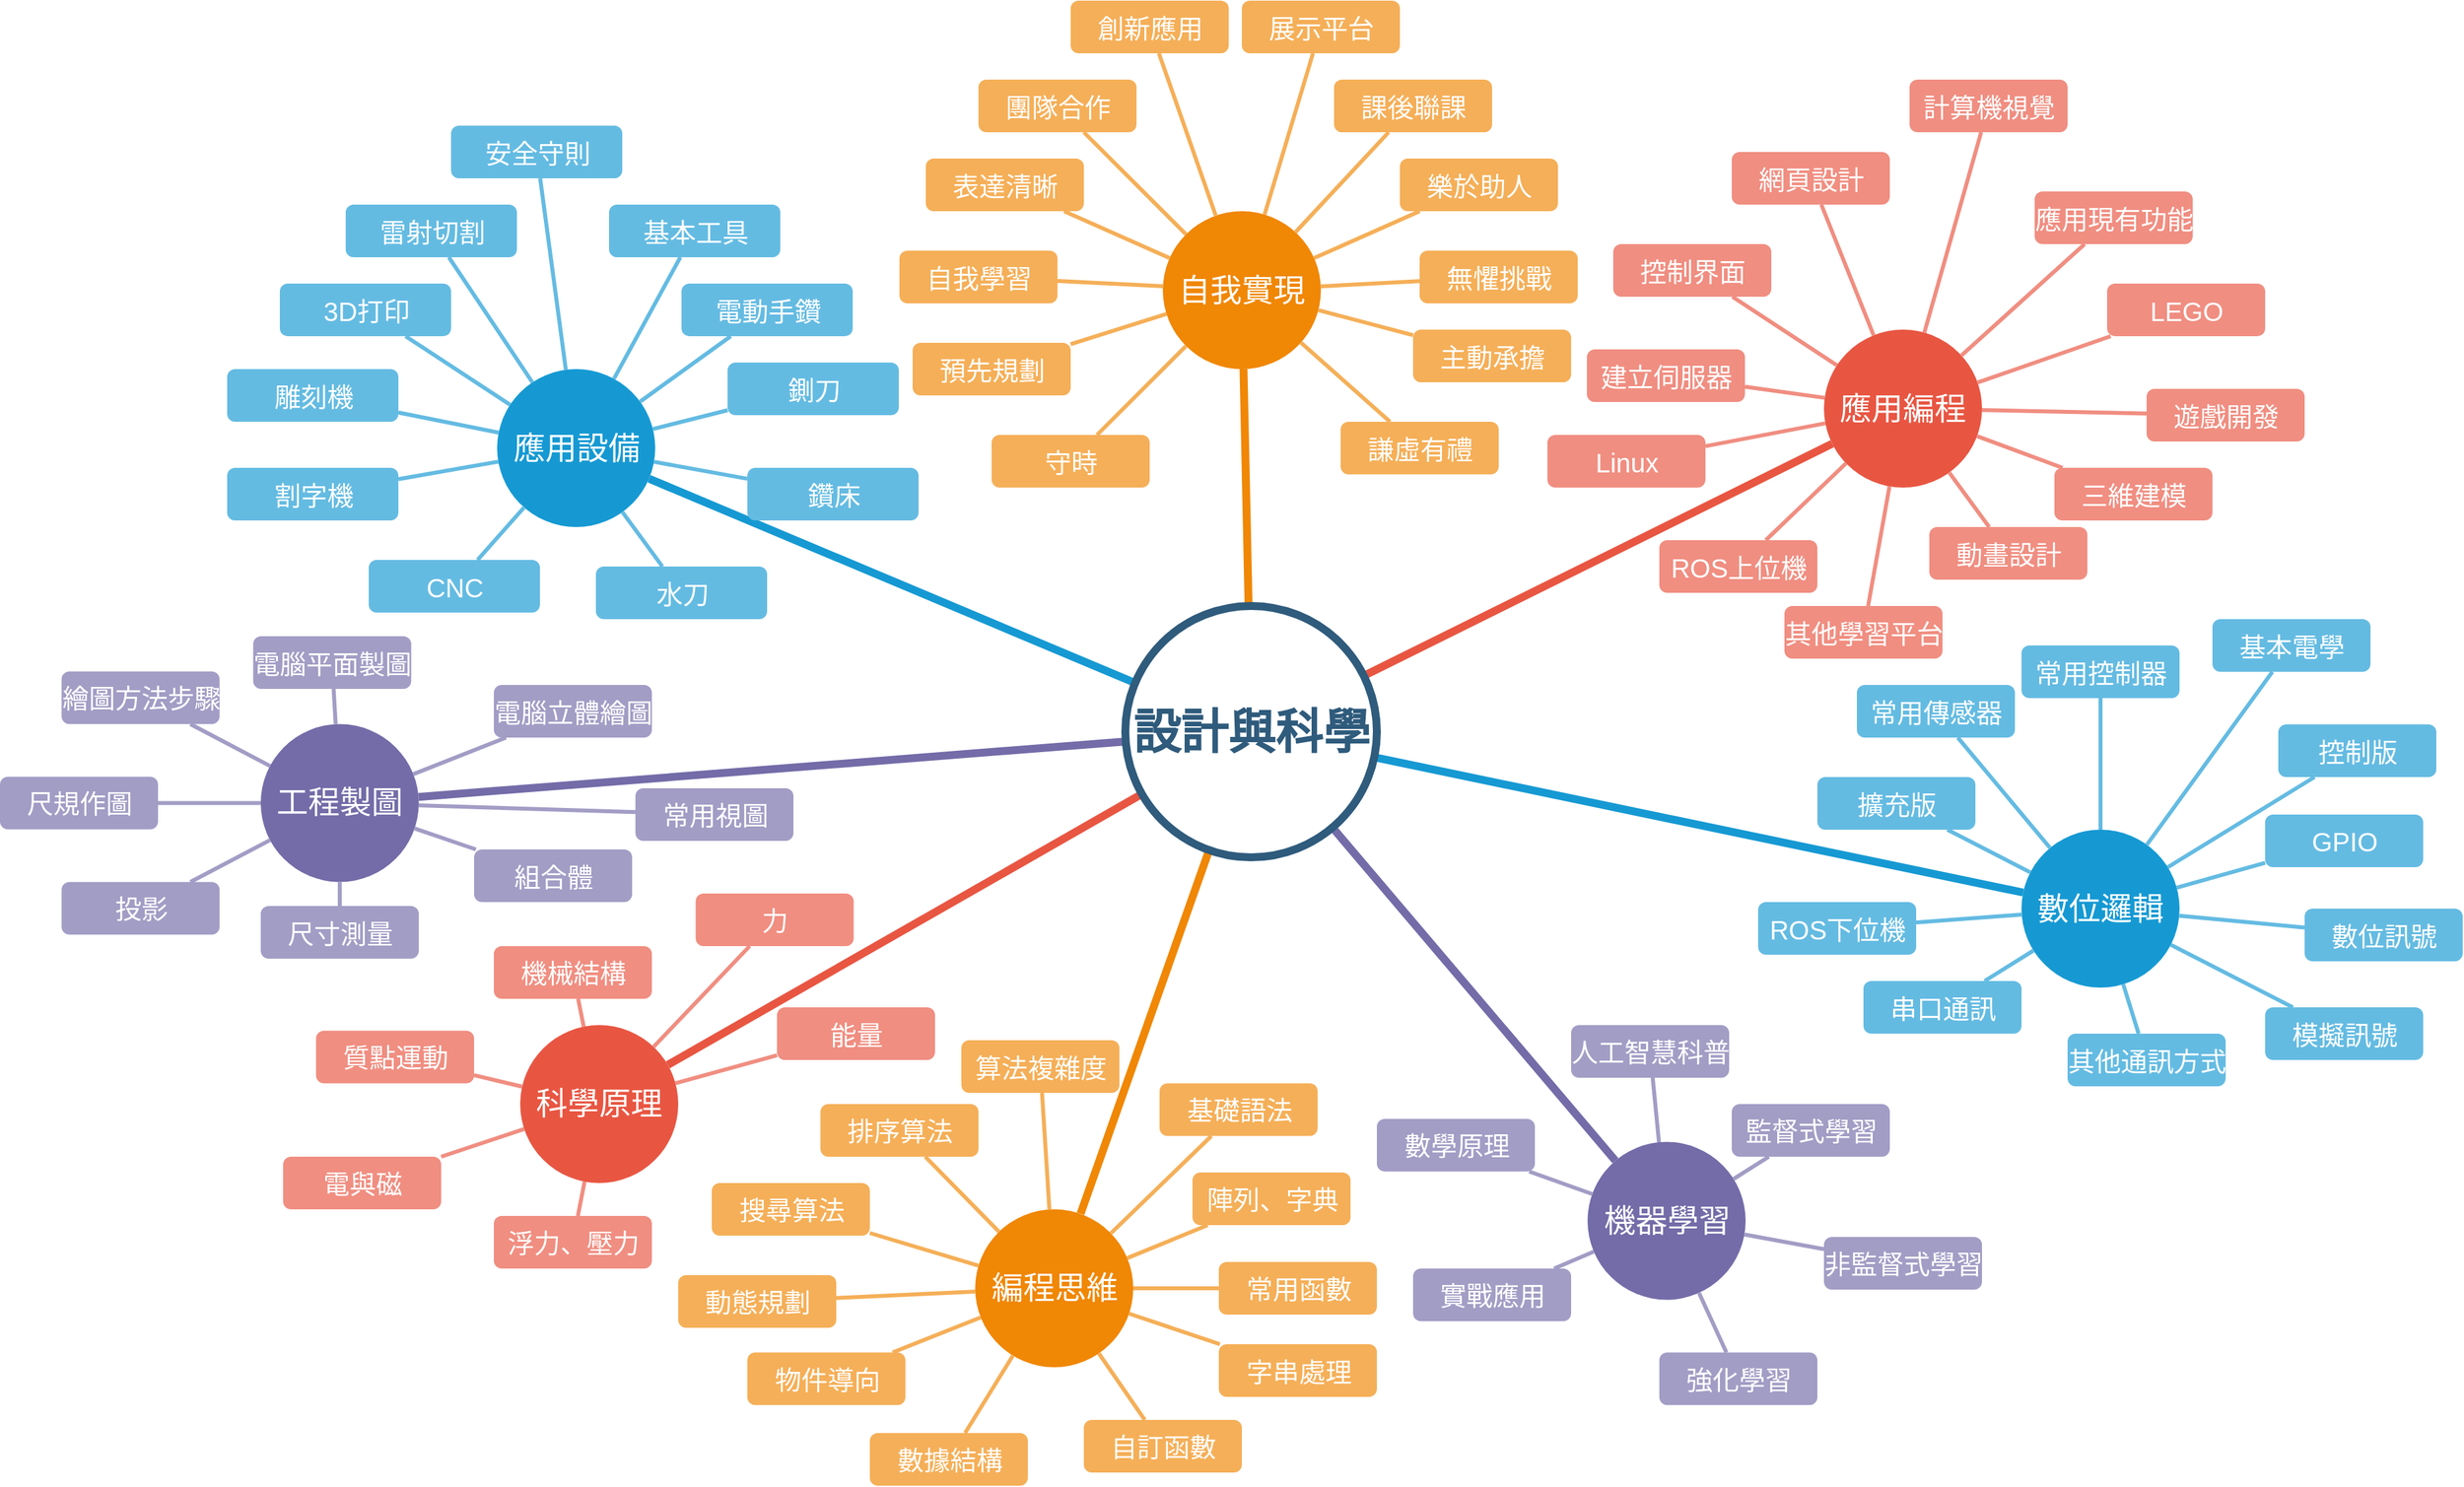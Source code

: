 <mxfile version="14.1.1" type="github">
  <diagram id="6a731a19-8d31-9384-78a2-239565b7b9f0" name="Page-1">
    <mxGraphModel dx="1730" dy="967" grid="1" gridSize="10" guides="1" tooltips="1" connect="1" arrows="1" fold="1" page="1" pageScale="1" pageWidth="1169" pageHeight="827" background="#ffffff" math="0" shadow="0">
      <root>
        <mxCell id="0" />
        <mxCell id="1" parent="0" />
        <mxCell id="1350" value="應用設備" style="ellipse;whiteSpace=wrap;html=1;shadow=0;fontFamily=Helvetica;fontSize=24;fontColor=#FFFFFF;align=center;strokeWidth=3;fillColor=#1699D3;strokeColor=none;" parent="1" vertex="1">
          <mxGeometry x="537.5" y="541.5" width="120" height="120" as="geometry" />
        </mxCell>
        <mxCell id="1351" value="自我實現" style="ellipse;whiteSpace=wrap;html=1;shadow=0;fontFamily=Helvetica;fontSize=24;fontColor=#FFFFFF;align=center;strokeWidth=3;fillColor=#F08705;strokeColor=none;gradientColor=none;" parent="1" vertex="1">
          <mxGeometry x="1043" y="421.5" width="120" height="120" as="geometry" />
        </mxCell>
        <mxCell id="1352" value="應用編程" style="ellipse;whiteSpace=wrap;html=1;shadow=0;fontFamily=Helvetica;fontSize=24;fontColor=#FFFFFF;align=center;strokeWidth=3;fillColor=#E85642;strokeColor=none;" parent="1" vertex="1">
          <mxGeometry x="1545" y="511.5" width="120" height="120" as="geometry" />
        </mxCell>
        <mxCell id="1353" value="數位邏輯" style="ellipse;whiteSpace=wrap;html=1;shadow=0;fontFamily=Helvetica;fontSize=24;fontColor=#FFFFFF;align=center;strokeWidth=3;fillColor=#1699D3;strokeColor=none;" parent="1" vertex="1">
          <mxGeometry x="1695" y="891.5" width="120" height="120" as="geometry" />
        </mxCell>
        <mxCell id="1354" value="機器學習" style="ellipse;whiteSpace=wrap;html=1;shadow=0;fontFamily=Helvetica;fontSize=24;fontColor=#FFFFFF;align=center;strokeWidth=3;fillColor=#736ca8;strokeColor=none;" parent="1" vertex="1">
          <mxGeometry x="1365.5" y="1128.75" width="120" height="120" as="geometry" />
        </mxCell>
        <mxCell id="1355" value="編程思維" style="ellipse;whiteSpace=wrap;html=1;shadow=0;fontFamily=Helvetica;fontSize=24;fontColor=#FFFFFF;align=center;strokeWidth=3;fillColor=#F08705;strokeColor=none;" parent="1" vertex="1">
          <mxGeometry x="900.5" y="1180" width="120" height="120" as="geometry" />
        </mxCell>
        <mxCell id="1356" value="科學原理" style="ellipse;whiteSpace=wrap;html=1;shadow=0;fontFamily=Helvetica;fontSize=24;fontColor=#FFFFFF;align=center;strokeWidth=3;fillColor=#E85642;strokeColor=none;" parent="1" vertex="1">
          <mxGeometry x="555" y="1040" width="120" height="120" as="geometry" />
        </mxCell>
        <mxCell id="1357" value="守時" style="rounded=1;fillColor=#f5af58;strokeColor=none;strokeWidth=3;shadow=0;html=1;fontColor=#FFFFFF;fontSize=20;" parent="1" vertex="1">
          <mxGeometry x="913" y="591.5" width="120" height="40" as="geometry" />
        </mxCell>
        <mxCell id="1358" value="CNC" style="rounded=1;fillColor=#64BBE2;strokeColor=none;strokeWidth=3;shadow=0;html=1;fontColor=#FFFFFF;fontSize=20;" parent="1" vertex="1">
          <mxGeometry x="440" y="686.5" width="130" height="40" as="geometry" />
        </mxCell>
        <mxCell id="1359" style="endArrow=none;strokeWidth=6;strokeColor=#1699D3;html=1;fontSize=20;" parent="1" source="1515" target="1350" edge="1">
          <mxGeometry relative="1" as="geometry" />
        </mxCell>
        <mxCell id="1360" style="endArrow=none;strokeWidth=6;strokeColor=#f08705;html=1;fontSize=20;" parent="1" source="1515" target="1351" edge="1">
          <mxGeometry relative="1" as="geometry" />
        </mxCell>
        <mxCell id="1361" style="endArrow=none;strokeWidth=6;strokeColor=#E85642;html=1;fontSize=20;" parent="1" source="1515" target="1352" edge="1">
          <mxGeometry relative="1" as="geometry" />
        </mxCell>
        <mxCell id="1362" style="endArrow=none;strokeWidth=6;strokeColor=#1699D3;html=1;fontSize=20;" parent="1" source="1515" target="1353" edge="1">
          <mxGeometry relative="1" as="geometry" />
        </mxCell>
        <mxCell id="1363" style="endArrow=none;strokeWidth=6;strokeColor=#736CA8;html=1;fontSize=20;" parent="1" source="1515" target="1516" edge="1">
          <mxGeometry relative="1" as="geometry" />
        </mxCell>
        <mxCell id="1364" style="endArrow=none;strokeWidth=6;strokeColor=#736ca8;html=1;fontSize=20;" parent="1" source="1515" target="1354" edge="1">
          <mxGeometry relative="1" as="geometry" />
        </mxCell>
        <mxCell id="1365" value="" style="edgeStyle=none;endArrow=none;strokeWidth=6;strokeColor=#F08705;html=1;fontSize=20;" parent="1" source="1515" target="1355" edge="1">
          <mxGeometry x="181" y="226.5" width="100" height="100" as="geometry">
            <mxPoint x="181" y="326.5" as="sourcePoint" />
            <mxPoint x="281" y="226.5" as="targetPoint" />
          </mxGeometry>
        </mxCell>
        <mxCell id="1366" value="" style="edgeStyle=none;endArrow=none;strokeWidth=6;strokeColor=#E85642;html=1;fontSize=20;" parent="1" source="1515" target="1356" edge="1">
          <mxGeometry x="181" y="226.5" width="100" height="100" as="geometry">
            <mxPoint x="181" y="326.5" as="sourcePoint" />
            <mxPoint x="281" y="226.5" as="targetPoint" />
          </mxGeometry>
        </mxCell>
        <mxCell id="1367" value="水刀" style="rounded=1;fillColor=#64BBE2;strokeColor=none;strokeWidth=3;shadow=0;html=1;fontColor=#FFFFFF;fontSize=20;" parent="1" vertex="1">
          <mxGeometry x="612.5" y="691.5" width="130" height="40" as="geometry" />
        </mxCell>
        <mxCell id="1368" value="割字機" style="rounded=1;fillColor=#64BBE2;strokeColor=none;strokeWidth=3;shadow=0;html=1;fontColor=#FFFFFF;fontSize=20;" parent="1" vertex="1">
          <mxGeometry x="332.5" y="616.5" width="130" height="40" as="geometry" />
        </mxCell>
        <mxCell id="1369" value="雕刻機" style="rounded=1;fillColor=#64BBE2;strokeColor=none;strokeWidth=3;shadow=0;html=1;fontColor=#FFFFFF;fontSize=20;" parent="1" vertex="1">
          <mxGeometry x="332.5" y="541.5" width="130" height="40" as="geometry" />
        </mxCell>
        <mxCell id="1370" value="3D打印" style="rounded=1;fillColor=#64BBE2;strokeColor=none;strokeWidth=3;shadow=0;html=1;fontColor=#FFFFFF;fontSize=20;" parent="1" vertex="1">
          <mxGeometry x="372.5" y="476.5" width="130" height="40" as="geometry" />
        </mxCell>
        <mxCell id="1371" value="雷射切割" style="rounded=1;fillColor=#64BBE2;strokeColor=none;strokeWidth=3;shadow=0;html=1;fontColor=#FFFFFF;fontSize=20;" parent="1" vertex="1">
          <mxGeometry x="422.5" y="416.5" width="130" height="40" as="geometry" />
        </mxCell>
        <mxCell id="1372" value="安全守則" style="rounded=1;fillColor=#64BBE2;strokeColor=none;strokeWidth=3;shadow=0;html=1;fontColor=#FFFFFF;fontSize=20;" parent="1" vertex="1">
          <mxGeometry x="502.5" y="356.5" width="130" height="40" as="geometry" />
        </mxCell>
        <mxCell id="1373" value="基本工具" style="rounded=1;fillColor=#64BBE2;strokeColor=none;strokeWidth=3;shadow=0;html=1;fontColor=#FFFFFF;fontSize=20;" parent="1" vertex="1">
          <mxGeometry x="622.5" y="416.5" width="130" height="40" as="geometry" />
        </mxCell>
        <mxCell id="1374" value="電動手鑽" style="rounded=1;fillColor=#64BBE2;strokeColor=none;strokeWidth=3;shadow=0;html=1;fontColor=#FFFFFF;fontSize=20;" parent="1" vertex="1">
          <mxGeometry x="677.5" y="476.5" width="130" height="40" as="geometry" />
        </mxCell>
        <mxCell id="1375" value="鍘刀" style="rounded=1;fillColor=#64BBE2;strokeColor=none;strokeWidth=3;shadow=0;html=1;fontColor=#FFFFFF;fontSize=20;" parent="1" vertex="1">
          <mxGeometry x="712.5" y="536.5" width="130" height="40" as="geometry" />
        </mxCell>
        <mxCell id="1376" value="鑽床" style="rounded=1;fillColor=#64BBE2;strokeColor=none;strokeWidth=3;shadow=0;html=1;fontColor=#FFFFFF;fontSize=20;" parent="1" vertex="1">
          <mxGeometry x="727.5" y="616.5" width="130" height="40" as="geometry" />
        </mxCell>
        <mxCell id="1377" value="" style="edgeStyle=none;endArrow=none;strokeWidth=3;strokeColor=#64BBE2;html=1;fontSize=20;" parent="1" source="1350" target="1376" edge="1">
          <mxGeometry x="-207.5" y="326.5" width="100" height="100" as="geometry">
            <mxPoint x="-207.5" y="426.5" as="sourcePoint" />
            <mxPoint x="-107.5" y="326.5" as="targetPoint" />
          </mxGeometry>
        </mxCell>
        <mxCell id="1378" value="" style="edgeStyle=none;endArrow=none;strokeWidth=3;strokeColor=#64BBE2;html=1;fontSize=20;" parent="1" source="1350" target="1367" edge="1">
          <mxGeometry x="-207.5" y="326.5" width="100" height="100" as="geometry">
            <mxPoint x="-207.5" y="426.5" as="sourcePoint" />
            <mxPoint x="-107.5" y="326.5" as="targetPoint" />
          </mxGeometry>
        </mxCell>
        <mxCell id="1379" value="" style="edgeStyle=none;endArrow=none;strokeWidth=3;strokeColor=#64BBE2;html=1;fontSize=20;" parent="1" source="1350" target="1358" edge="1">
          <mxGeometry x="-207.5" y="326.5" width="100" height="100" as="geometry">
            <mxPoint x="-207.5" y="426.5" as="sourcePoint" />
            <mxPoint x="-107.5" y="326.5" as="targetPoint" />
          </mxGeometry>
        </mxCell>
        <mxCell id="1380" value="" style="edgeStyle=none;endArrow=none;strokeWidth=3;strokeColor=#64BBE2;html=1;fontSize=20;" parent="1" source="1350" target="1368" edge="1">
          <mxGeometry x="-207.5" y="326.5" width="100" height="100" as="geometry">
            <mxPoint x="-207.5" y="426.5" as="sourcePoint" />
            <mxPoint x="-107.5" y="326.5" as="targetPoint" />
          </mxGeometry>
        </mxCell>
        <mxCell id="1381" value="" style="edgeStyle=none;endArrow=none;strokeWidth=3;strokeColor=#64BBE2;html=1;fontSize=20;" parent="1" source="1350" target="1369" edge="1">
          <mxGeometry x="-207.5" y="326.5" width="100" height="100" as="geometry">
            <mxPoint x="-207.5" y="426.5" as="sourcePoint" />
            <mxPoint x="-107.5" y="326.5" as="targetPoint" />
          </mxGeometry>
        </mxCell>
        <mxCell id="1382" value="" style="edgeStyle=none;endArrow=none;strokeWidth=3;strokeColor=#64BBE2;html=1;fontSize=20;" parent="1" source="1350" target="1370" edge="1">
          <mxGeometry x="-207.5" y="326.5" width="100" height="100" as="geometry">
            <mxPoint x="-207.5" y="426.5" as="sourcePoint" />
            <mxPoint x="-107.5" y="326.5" as="targetPoint" />
          </mxGeometry>
        </mxCell>
        <mxCell id="1383" value="" style="edgeStyle=none;endArrow=none;strokeWidth=3;strokeColor=#64BBE2;html=1;fontSize=20;" parent="1" source="1350" target="1371" edge="1">
          <mxGeometry x="-207.5" y="326.5" width="100" height="100" as="geometry">
            <mxPoint x="-207.5" y="426.5" as="sourcePoint" />
            <mxPoint x="-107.5" y="326.5" as="targetPoint" />
          </mxGeometry>
        </mxCell>
        <mxCell id="1384" value="" style="edgeStyle=none;endArrow=none;strokeWidth=3;strokeColor=#64BBE2;html=1;fontSize=20;" parent="1" source="1350" target="1372" edge="1">
          <mxGeometry x="-207.5" y="326.5" width="100" height="100" as="geometry">
            <mxPoint x="-207.5" y="426.5" as="sourcePoint" />
            <mxPoint x="-107.5" y="326.5" as="targetPoint" />
          </mxGeometry>
        </mxCell>
        <mxCell id="1385" value="" style="edgeStyle=none;endArrow=none;strokeWidth=3;strokeColor=#64BBE2;html=1;fontSize=20;" parent="1" source="1350" target="1373" edge="1">
          <mxGeometry x="-207.5" y="326.5" width="100" height="100" as="geometry">
            <mxPoint x="-207.5" y="426.5" as="sourcePoint" />
            <mxPoint x="-107.5" y="326.5" as="targetPoint" />
          </mxGeometry>
        </mxCell>
        <mxCell id="1386" value="" style="edgeStyle=none;endArrow=none;strokeWidth=3;strokeColor=#64BBE2;html=1;fontSize=20;" parent="1" source="1350" target="1374" edge="1">
          <mxGeometry x="-207.5" y="326.5" width="100" height="100" as="geometry">
            <mxPoint x="-207.5" y="426.5" as="sourcePoint" />
            <mxPoint x="-107.5" y="326.5" as="targetPoint" />
          </mxGeometry>
        </mxCell>
        <mxCell id="1387" value="" style="edgeStyle=none;endArrow=none;strokeWidth=3;strokeColor=#64BBE2;html=1;fontSize=20;" parent="1" source="1350" target="1375" edge="1">
          <mxGeometry x="-207.5" y="326.5" width="100" height="100" as="geometry">
            <mxPoint x="-207.5" y="426.5" as="sourcePoint" />
            <mxPoint x="-107.5" y="326.5" as="targetPoint" />
          </mxGeometry>
        </mxCell>
        <mxCell id="1388" value="預先規劃" style="rounded=1;fillColor=#f5af58;strokeColor=none;strokeWidth=3;shadow=0;html=1;fontColor=#FFFFFF;fontSize=20;" parent="1" vertex="1">
          <mxGeometry x="853" y="521.5" width="120" height="40" as="geometry" />
        </mxCell>
        <mxCell id="1389" value="自我學習" style="rounded=1;fillColor=#f5af58;strokeColor=none;strokeWidth=3;shadow=0;html=1;fontColor=#FFFFFF;fontSize=20;" parent="1" vertex="1">
          <mxGeometry x="843" y="451.5" width="120" height="40" as="geometry" />
        </mxCell>
        <mxCell id="1390" value="表達清晰" style="rounded=1;fillColor=#f5af58;strokeColor=none;strokeWidth=3;shadow=0;html=1;fontColor=#FFFFFF;fontSize=20;" parent="1" vertex="1">
          <mxGeometry x="863" y="381.5" width="120" height="40" as="geometry" />
        </mxCell>
        <mxCell id="1391" value="團隊合作" style="rounded=1;fillColor=#f5af58;strokeColor=none;strokeWidth=3;shadow=0;html=1;fontColor=#FFFFFF;fontSize=20;" parent="1" vertex="1">
          <mxGeometry x="903" y="321.5" width="120" height="40" as="geometry" />
        </mxCell>
        <mxCell id="1392" value="創新應用" style="rounded=1;fillColor=#f5af58;strokeColor=none;strokeWidth=3;shadow=0;html=1;fontColor=#FFFFFF;fontSize=20;" parent="1" vertex="1">
          <mxGeometry x="973" y="261.5" width="120" height="40" as="geometry" />
        </mxCell>
        <mxCell id="1393" value="展示平台" style="rounded=1;fillColor=#f5af58;strokeColor=none;strokeWidth=3;shadow=0;html=1;fontColor=#FFFFFF;fontSize=20;" parent="1" vertex="1">
          <mxGeometry x="1103" y="261.5" width="120" height="40" as="geometry" />
        </mxCell>
        <mxCell id="1394" value="課後聯課" style="rounded=1;fillColor=#f5af58;strokeColor=none;strokeWidth=3;shadow=0;html=1;fontColor=#FFFFFF;fontSize=20;" parent="1" vertex="1">
          <mxGeometry x="1173" y="321.5" width="120" height="40" as="geometry" />
        </mxCell>
        <mxCell id="1395" value="樂於助人" style="rounded=1;fillColor=#f5af58;strokeColor=none;strokeWidth=3;shadow=0;html=1;fontColor=#FFFFFF;fontSize=20;" parent="1" vertex="1">
          <mxGeometry x="1223" y="381.5" width="120" height="40" as="geometry" />
        </mxCell>
        <mxCell id="1396" value="無懼挑戰" style="rounded=1;fillColor=#f5af58;strokeColor=none;strokeWidth=3;shadow=0;html=1;fontColor=#FFFFFF;fontSize=20;" parent="1" vertex="1">
          <mxGeometry x="1238" y="451.5" width="120" height="40" as="geometry" />
        </mxCell>
        <mxCell id="1397" value="主動承擔" style="rounded=1;fillColor=#f5af58;strokeColor=none;strokeWidth=3;shadow=0;html=1;fontColor=#FFFFFF;fontSize=20;" parent="1" vertex="1">
          <mxGeometry x="1233" y="511.5" width="120" height="40" as="geometry" />
        </mxCell>
        <mxCell id="1398" value="謙虛有禮" style="rounded=1;fillColor=#f5af58;strokeColor=none;strokeWidth=3;shadow=0;html=1;fontColor=#FFFFFF;fontSize=20;" parent="1" vertex="1">
          <mxGeometry x="1178" y="581.5" width="120" height="40" as="geometry" />
        </mxCell>
        <mxCell id="1399" value="" style="edgeStyle=none;endArrow=none;strokeWidth=3;strokeColor=#F5AF58;html=1;fontSize=20;" parent="1" source="1351" target="1357" edge="1">
          <mxGeometry x="-57" y="201.5" width="100" height="100" as="geometry">
            <mxPoint x="-57" y="301.5" as="sourcePoint" />
            <mxPoint x="43" y="201.5" as="targetPoint" />
          </mxGeometry>
        </mxCell>
        <mxCell id="1400" value="" style="edgeStyle=none;endArrow=none;strokeWidth=3;strokeColor=#F5AF58;html=1;fontSize=20;" parent="1" source="1351" target="1388" edge="1">
          <mxGeometry x="-57" y="201.5" width="100" height="100" as="geometry">
            <mxPoint x="-57" y="301.5" as="sourcePoint" />
            <mxPoint x="43" y="201.5" as="targetPoint" />
          </mxGeometry>
        </mxCell>
        <mxCell id="1401" value="" style="edgeStyle=none;endArrow=none;strokeWidth=3;strokeColor=#F5AF58;html=1;fontSize=20;" parent="1" source="1351" target="1389" edge="1">
          <mxGeometry x="-57" y="201.5" width="100" height="100" as="geometry">
            <mxPoint x="-57" y="301.5" as="sourcePoint" />
            <mxPoint x="43" y="201.5" as="targetPoint" />
          </mxGeometry>
        </mxCell>
        <mxCell id="1402" value="" style="edgeStyle=none;endArrow=none;strokeWidth=3;strokeColor=#F5AF58;html=1;fontSize=20;" parent="1" source="1351" target="1390" edge="1">
          <mxGeometry x="-57" y="201.5" width="100" height="100" as="geometry">
            <mxPoint x="-57" y="301.5" as="sourcePoint" />
            <mxPoint x="43" y="201.5" as="targetPoint" />
          </mxGeometry>
        </mxCell>
        <mxCell id="1403" value="" style="edgeStyle=none;endArrow=none;strokeWidth=3;strokeColor=#F5AF58;html=1;fontSize=20;" parent="1" source="1351" target="1391" edge="1">
          <mxGeometry x="-57" y="201.5" width="100" height="100" as="geometry">
            <mxPoint x="-57" y="301.5" as="sourcePoint" />
            <mxPoint x="43" y="201.5" as="targetPoint" />
          </mxGeometry>
        </mxCell>
        <mxCell id="1404" value="" style="edgeStyle=none;endArrow=none;strokeWidth=3;strokeColor=#F5AF58;html=1;fontSize=20;" parent="1" source="1351" target="1392" edge="1">
          <mxGeometry x="-57" y="201.5" width="100" height="100" as="geometry">
            <mxPoint x="-57" y="301.5" as="sourcePoint" />
            <mxPoint x="43" y="201.5" as="targetPoint" />
          </mxGeometry>
        </mxCell>
        <mxCell id="1405" value="" style="edgeStyle=none;endArrow=none;strokeWidth=3;strokeColor=#F5AF58;html=1;fontSize=20;" parent="1" source="1351" target="1393" edge="1">
          <mxGeometry x="-57" y="201.5" width="100" height="100" as="geometry">
            <mxPoint x="-57" y="301.5" as="sourcePoint" />
            <mxPoint x="43" y="201.5" as="targetPoint" />
          </mxGeometry>
        </mxCell>
        <mxCell id="1406" value="" style="edgeStyle=none;endArrow=none;strokeWidth=3;strokeColor=#F5AF58;html=1;fontSize=20;" parent="1" source="1351" target="1394" edge="1">
          <mxGeometry x="-57" y="201.5" width="100" height="100" as="geometry">
            <mxPoint x="-57" y="301.5" as="sourcePoint" />
            <mxPoint x="43" y="201.5" as="targetPoint" />
          </mxGeometry>
        </mxCell>
        <mxCell id="1407" value="" style="edgeStyle=none;endArrow=none;strokeWidth=3;strokeColor=#F5AF58;html=1;fontSize=20;" parent="1" source="1351" target="1395" edge="1">
          <mxGeometry x="-57" y="201.5" width="100" height="100" as="geometry">
            <mxPoint x="-57" y="301.5" as="sourcePoint" />
            <mxPoint x="43" y="201.5" as="targetPoint" />
          </mxGeometry>
        </mxCell>
        <mxCell id="1408" value="" style="edgeStyle=none;endArrow=none;strokeWidth=3;strokeColor=#F5AF58;html=1;fontSize=20;" parent="1" source="1351" target="1396" edge="1">
          <mxGeometry x="-57" y="201.5" width="100" height="100" as="geometry">
            <mxPoint x="-57" y="301.5" as="sourcePoint" />
            <mxPoint x="43" y="201.5" as="targetPoint" />
          </mxGeometry>
        </mxCell>
        <mxCell id="1409" value="" style="edgeStyle=none;endArrow=none;strokeWidth=3;strokeColor=#F5AF58;html=1;fontSize=20;" parent="1" source="1351" target="1397" edge="1">
          <mxGeometry x="-57" y="201.5" width="100" height="100" as="geometry">
            <mxPoint x="-57" y="301.5" as="sourcePoint" />
            <mxPoint x="43" y="201.5" as="targetPoint" />
          </mxGeometry>
        </mxCell>
        <mxCell id="1410" value="" style="edgeStyle=none;endArrow=none;strokeWidth=3;strokeColor=#F5AF58;html=1;fontSize=20;" parent="1" source="1351" target="1398" edge="1">
          <mxGeometry x="-57" y="201.5" width="100" height="100" as="geometry">
            <mxPoint x="-57" y="301.5" as="sourcePoint" />
            <mxPoint x="43" y="201.5" as="targetPoint" />
          </mxGeometry>
        </mxCell>
        <mxCell id="1411" value="ROS上位機" style="rounded=1;fillColor=#f08e81;strokeColor=none;strokeWidth=3;shadow=0;html=1;fontColor=#FFFFFF;fontSize=20;" parent="1" vertex="1">
          <mxGeometry x="1420" y="671.5" width="120" height="40" as="geometry" />
        </mxCell>
        <mxCell id="1412" value="遊戲開發" style="rounded=1;fillColor=#f08e81;strokeColor=none;strokeWidth=3;shadow=0;html=1;fontColor=#FFFFFF;fontSize=20;" parent="1" vertex="1">
          <mxGeometry x="1790" y="556.5" width="120" height="40" as="geometry" />
        </mxCell>
        <mxCell id="1413" value="Linux" style="rounded=1;fillColor=#f08e81;strokeColor=none;strokeWidth=3;shadow=0;html=1;fontColor=#FFFFFF;fontSize=20;" parent="1" vertex="1">
          <mxGeometry x="1335" y="591.5" width="120" height="40" as="geometry" />
        </mxCell>
        <mxCell id="1414" value="建立伺服器" style="rounded=1;fillColor=#f08e81;strokeColor=none;strokeWidth=3;shadow=0;html=1;fontColor=#FFFFFF;fontSize=20;" parent="1" vertex="1">
          <mxGeometry x="1365" y="526.5" width="120" height="40" as="geometry" />
        </mxCell>
        <mxCell id="1415" value="控制界面" style="rounded=1;fillColor=#f08e81;strokeColor=none;strokeWidth=3;shadow=0;html=1;fontColor=#FFFFFF;fontSize=20;" parent="1" vertex="1">
          <mxGeometry x="1385" y="446.5" width="120" height="40" as="geometry" />
        </mxCell>
        <mxCell id="1416" value="網頁設計" style="rounded=1;fillColor=#f08e81;strokeColor=none;strokeWidth=3;shadow=0;html=1;fontColor=#FFFFFF;fontSize=20;" parent="1" vertex="1">
          <mxGeometry x="1475" y="376.5" width="120" height="40" as="geometry" />
        </mxCell>
        <mxCell id="1417" value="計算機視覺" style="rounded=1;fillColor=#f08e81;strokeColor=none;strokeWidth=3;shadow=0;html=1;fontColor=#FFFFFF;fontSize=20;" parent="1" vertex="1">
          <mxGeometry x="1610" y="321.5" width="120" height="40" as="geometry" />
        </mxCell>
        <mxCell id="1418" value="應用現有功能" style="rounded=1;fillColor=#f08e81;strokeColor=none;strokeWidth=3;shadow=0;html=1;fontColor=#FFFFFF;fontSize=20;" parent="1" vertex="1">
          <mxGeometry x="1705" y="406.5" width="120" height="40" as="geometry" />
        </mxCell>
        <mxCell id="1419" value="LEGO" style="rounded=1;fillColor=#f08e81;strokeColor=none;strokeWidth=3;shadow=0;html=1;fontColor=#FFFFFF;fontSize=20;" parent="1" vertex="1">
          <mxGeometry x="1760" y="476.5" width="120" height="40" as="geometry" />
        </mxCell>
        <mxCell id="1420" value="其他學習平台" style="rounded=1;fillColor=#f08e81;strokeColor=none;strokeWidth=3;shadow=0;html=1;fontColor=#FFFFFF;fontSize=20;" parent="1" vertex="1">
          <mxGeometry x="1515" y="721.5" width="120" height="40" as="geometry" />
        </mxCell>
        <mxCell id="1421" value="動畫設計" style="rounded=1;fillColor=#f08e81;strokeColor=none;strokeWidth=3;shadow=0;html=1;fontColor=#FFFFFF;fontSize=20;" parent="1" vertex="1">
          <mxGeometry x="1625" y="661.5" width="120" height="40" as="geometry" />
        </mxCell>
        <mxCell id="1422" value="三維建模" style="rounded=1;fillColor=#f08e81;strokeColor=none;strokeWidth=3;shadow=0;html=1;fontColor=#FFFFFF;fontSize=20;" parent="1" vertex="1">
          <mxGeometry x="1720" y="616.5" width="120" height="40" as="geometry" />
        </mxCell>
        <mxCell id="1423" value="" style="edgeStyle=none;endArrow=none;strokeWidth=3;strokeColor=#F08E81;html=1;fontSize=20;" parent="1" source="1352" target="1411" edge="1">
          <mxGeometry x="-125" y="261.5" width="100" height="100" as="geometry">
            <mxPoint x="-125" y="361.5" as="sourcePoint" />
            <mxPoint x="-25" y="261.5" as="targetPoint" />
          </mxGeometry>
        </mxCell>
        <mxCell id="1424" value="" style="edgeStyle=none;endArrow=none;strokeWidth=3;strokeColor=#F08E81;html=1;fontSize=20;" parent="1" source="1352" target="1413" edge="1">
          <mxGeometry x="-125" y="261.5" width="100" height="100" as="geometry">
            <mxPoint x="-125" y="361.5" as="sourcePoint" />
            <mxPoint x="-25" y="261.5" as="targetPoint" />
          </mxGeometry>
        </mxCell>
        <mxCell id="1425" value="" style="edgeStyle=none;endArrow=none;strokeWidth=3;strokeColor=#F08E81;html=1;fontSize=20;" parent="1" source="1352" target="1414" edge="1">
          <mxGeometry x="-125" y="261.5" width="100" height="100" as="geometry">
            <mxPoint x="-125" y="361.5" as="sourcePoint" />
            <mxPoint x="-25" y="261.5" as="targetPoint" />
          </mxGeometry>
        </mxCell>
        <mxCell id="1426" value="" style="edgeStyle=none;endArrow=none;strokeWidth=3;strokeColor=#F08E81;html=1;fontSize=20;" parent="1" source="1352" target="1415" edge="1">
          <mxGeometry x="-125" y="261.5" width="100" height="100" as="geometry">
            <mxPoint x="-125" y="361.5" as="sourcePoint" />
            <mxPoint x="-25" y="261.5" as="targetPoint" />
          </mxGeometry>
        </mxCell>
        <mxCell id="1427" value="" style="edgeStyle=none;endArrow=none;strokeWidth=3;strokeColor=#F08E81;html=1;fontSize=20;" parent="1" source="1352" target="1416" edge="1">
          <mxGeometry x="-125" y="261.5" width="100" height="100" as="geometry">
            <mxPoint x="-125" y="361.5" as="sourcePoint" />
            <mxPoint x="-25" y="261.5" as="targetPoint" />
          </mxGeometry>
        </mxCell>
        <mxCell id="1428" value="" style="edgeStyle=none;endArrow=none;strokeWidth=3;strokeColor=#F08E81;html=1;fontSize=20;" parent="1" source="1352" target="1417" edge="1">
          <mxGeometry x="-125" y="261.5" width="100" height="100" as="geometry">
            <mxPoint x="-125" y="361.5" as="sourcePoint" />
            <mxPoint x="-25" y="261.5" as="targetPoint" />
          </mxGeometry>
        </mxCell>
        <mxCell id="1429" value="" style="edgeStyle=none;endArrow=none;strokeWidth=3;strokeColor=#F08E81;html=1;fontSize=20;" parent="1" source="1352" target="1418" edge="1">
          <mxGeometry x="-125" y="261.5" width="100" height="100" as="geometry">
            <mxPoint x="-125" y="361.5" as="sourcePoint" />
            <mxPoint x="-25" y="261.5" as="targetPoint" />
          </mxGeometry>
        </mxCell>
        <mxCell id="1430" value="" style="edgeStyle=none;endArrow=none;strokeWidth=3;strokeColor=#F08E81;html=1;fontSize=20;" parent="1" source="1352" target="1419" edge="1">
          <mxGeometry x="-125" y="261.5" width="100" height="100" as="geometry">
            <mxPoint x="-125" y="361.5" as="sourcePoint" />
            <mxPoint x="-25" y="261.5" as="targetPoint" />
          </mxGeometry>
        </mxCell>
        <mxCell id="1431" value="" style="edgeStyle=none;endArrow=none;strokeWidth=3;strokeColor=#F08E81;html=1;fontSize=20;" parent="1" source="1352" target="1412" edge="1">
          <mxGeometry x="-125" y="261.5" width="100" height="100" as="geometry">
            <mxPoint x="-125" y="361.5" as="sourcePoint" />
            <mxPoint x="-25" y="261.5" as="targetPoint" />
          </mxGeometry>
        </mxCell>
        <mxCell id="1432" value="" style="edgeStyle=none;endArrow=none;strokeWidth=3;strokeColor=#F08E81;html=1;fontSize=20;" parent="1" source="1352" target="1422" edge="1">
          <mxGeometry x="-125" y="261.5" width="100" height="100" as="geometry">
            <mxPoint x="-125" y="361.5" as="sourcePoint" />
            <mxPoint x="-25" y="261.5" as="targetPoint" />
          </mxGeometry>
        </mxCell>
        <mxCell id="1433" value="" style="edgeStyle=none;endArrow=none;strokeWidth=3;strokeColor=#F08E81;html=1;fontSize=20;" parent="1" source="1352" target="1421" edge="1">
          <mxGeometry x="-125" y="261.5" width="100" height="100" as="geometry">
            <mxPoint x="-125" y="361.5" as="sourcePoint" />
            <mxPoint x="-25" y="261.5" as="targetPoint" />
          </mxGeometry>
        </mxCell>
        <mxCell id="1434" value="" style="edgeStyle=none;endArrow=none;strokeWidth=3;strokeColor=#F08E81;html=1;fontSize=20;" parent="1" source="1352" target="1420" edge="1">
          <mxGeometry x="-125" y="261.5" width="100" height="100" as="geometry">
            <mxPoint x="-125" y="361.5" as="sourcePoint" />
            <mxPoint x="-25" y="261.5" as="targetPoint" />
          </mxGeometry>
        </mxCell>
        <mxCell id="1435" value="擴充版" style="rounded=1;fillColor=#64BBE2;strokeColor=none;strokeWidth=3;shadow=0;html=1;fontColor=#FFFFFF;fontSize=20;" parent="1" vertex="1">
          <mxGeometry x="1540" y="851.5" width="120" height="40" as="geometry" />
        </mxCell>
        <mxCell id="1436" value="常用傳感器" style="rounded=1;fillColor=#64BBE2;strokeColor=none;strokeWidth=3;shadow=0;html=1;fontColor=#FFFFFF;fontSize=20;" parent="1" vertex="1">
          <mxGeometry x="1570" y="781.5" width="120" height="40" as="geometry" />
        </mxCell>
        <mxCell id="1437" value="常用控制器" style="rounded=1;fillColor=#64BBE2;strokeColor=none;strokeWidth=3;shadow=0;html=1;fontColor=#FFFFFF;fontSize=20;" parent="1" vertex="1">
          <mxGeometry x="1695" y="751.5" width="120" height="40" as="geometry" />
        </mxCell>
        <mxCell id="1438" value="基本電學" style="rounded=1;fillColor=#64BBE2;strokeColor=none;strokeWidth=3;shadow=0;html=1;fontColor=#FFFFFF;fontSize=20;" parent="1" vertex="1">
          <mxGeometry x="1840" y="731.5" width="120" height="40" as="geometry" />
        </mxCell>
        <mxCell id="1439" value="控制版" style="rounded=1;fillColor=#64BBE2;strokeColor=none;strokeWidth=3;shadow=0;html=1;fontColor=#FFFFFF;fontSize=20;" parent="1" vertex="1">
          <mxGeometry x="1890" y="811.5" width="120" height="40" as="geometry" />
        </mxCell>
        <mxCell id="1440" value="GPIO" style="rounded=1;fillColor=#64BBE2;strokeColor=none;strokeWidth=3;shadow=0;html=1;fontColor=#FFFFFF;fontSize=20;" parent="1" vertex="1">
          <mxGeometry x="1880" y="880" width="120" height="40" as="geometry" />
        </mxCell>
        <mxCell id="1441" value="模擬訊號" style="rounded=1;fillColor=#64BBE2;strokeColor=none;strokeWidth=3;shadow=0;html=1;fontColor=#FFFFFF;fontSize=20;" parent="1" vertex="1">
          <mxGeometry x="1880" y="1026.5" width="120" height="40" as="geometry" />
        </mxCell>
        <mxCell id="1442" value="數位訊號" style="rounded=1;fillColor=#64BBE2;strokeColor=none;strokeWidth=3;shadow=0;html=1;fontColor=#FFFFFF;fontSize=20;" parent="1" vertex="1">
          <mxGeometry x="1910" y="951.5" width="120" height="40" as="geometry" />
        </mxCell>
        <mxCell id="1443" value="其他通訊方式" style="rounded=1;fillColor=#64BBE2;strokeColor=none;strokeWidth=3;shadow=0;html=1;fontColor=#FFFFFF;fontSize=20;" parent="1" vertex="1">
          <mxGeometry x="1730" y="1046.5" width="120" height="40" as="geometry" />
        </mxCell>
        <mxCell id="1444" value="串口通訊" style="rounded=1;fillColor=#64BBE2;strokeColor=none;strokeWidth=3;shadow=0;html=1;fontColor=#FFFFFF;fontSize=20;" parent="1" vertex="1">
          <mxGeometry x="1575" y="1006.5" width="120" height="40" as="geometry" />
        </mxCell>
        <mxCell id="1445" value="ROS下位機" style="rounded=1;fillColor=#64BBE2;strokeColor=none;strokeWidth=3;shadow=0;html=1;fontColor=#FFFFFF;fontSize=20;" parent="1" vertex="1">
          <mxGeometry x="1495" y="946.5" width="120" height="40" as="geometry" />
        </mxCell>
        <mxCell id="1446" value="" style="edgeStyle=none;endArrow=none;strokeWidth=3;strokeColor=#64BBE2;html=1;fontSize=20;" parent="1" source="1353" target="1435" edge="1">
          <mxGeometry x="-265" y="281.5" width="100" height="100" as="geometry">
            <mxPoint x="-265" y="381.5" as="sourcePoint" />
            <mxPoint x="-165" y="281.5" as="targetPoint" />
          </mxGeometry>
        </mxCell>
        <mxCell id="1447" value="" style="edgeStyle=none;endArrow=none;strokeWidth=3;strokeColor=#64BBE2;html=1;fontSize=20;" parent="1" source="1353" target="1436" edge="1">
          <mxGeometry x="-265" y="281.5" width="100" height="100" as="geometry">
            <mxPoint x="-265" y="381.5" as="sourcePoint" />
            <mxPoint x="-165" y="281.5" as="targetPoint" />
          </mxGeometry>
        </mxCell>
        <mxCell id="1448" value="" style="edgeStyle=none;endArrow=none;strokeWidth=3;strokeColor=#64BBE2;html=1;fontSize=20;" parent="1" source="1353" target="1437" edge="1">
          <mxGeometry x="-265" y="281.5" width="100" height="100" as="geometry">
            <mxPoint x="-265" y="381.5" as="sourcePoint" />
            <mxPoint x="-165" y="281.5" as="targetPoint" />
          </mxGeometry>
        </mxCell>
        <mxCell id="1449" value="" style="edgeStyle=none;endArrow=none;strokeWidth=3;strokeColor=#64BBE2;html=1;fontSize=20;" parent="1" source="1353" target="1438" edge="1">
          <mxGeometry x="-265" y="281.5" width="100" height="100" as="geometry">
            <mxPoint x="-265" y="381.5" as="sourcePoint" />
            <mxPoint x="-165" y="281.5" as="targetPoint" />
          </mxGeometry>
        </mxCell>
        <mxCell id="1450" value="" style="edgeStyle=none;endArrow=none;strokeWidth=3;strokeColor=#64BBE2;html=1;fontSize=20;" parent="1" source="1353" target="1439" edge="1">
          <mxGeometry x="-265" y="281.5" width="100" height="100" as="geometry">
            <mxPoint x="-265" y="381.5" as="sourcePoint" />
            <mxPoint x="-165" y="281.5" as="targetPoint" />
          </mxGeometry>
        </mxCell>
        <mxCell id="1451" value="" style="edgeStyle=none;endArrow=none;strokeWidth=3;strokeColor=#64BBE2;html=1;fontSize=20;" parent="1" source="1353" target="1440" edge="1">
          <mxGeometry x="-265" y="281.5" width="100" height="100" as="geometry">
            <mxPoint x="-265" y="381.5" as="sourcePoint" />
            <mxPoint x="-165" y="281.5" as="targetPoint" />
          </mxGeometry>
        </mxCell>
        <mxCell id="1452" value="" style="edgeStyle=none;endArrow=none;strokeWidth=3;strokeColor=#64BBE2;html=1;fontSize=20;" parent="1" source="1353" target="1442" edge="1">
          <mxGeometry x="-265" y="281.5" width="100" height="100" as="geometry">
            <mxPoint x="-265" y="381.5" as="sourcePoint" />
            <mxPoint x="-165" y="281.5" as="targetPoint" />
          </mxGeometry>
        </mxCell>
        <mxCell id="1453" value="" style="edgeStyle=none;endArrow=none;strokeWidth=3;strokeColor=#64BBE2;html=1;fontSize=20;" parent="1" source="1353" target="1441" edge="1">
          <mxGeometry x="-265" y="281.5" width="100" height="100" as="geometry">
            <mxPoint x="-265" y="381.5" as="sourcePoint" />
            <mxPoint x="-165" y="281.5" as="targetPoint" />
          </mxGeometry>
        </mxCell>
        <mxCell id="1454" value="" style="edgeStyle=none;endArrow=none;strokeWidth=3;strokeColor=#64BBE2;html=1;fontSize=20;" parent="1" source="1353" target="1443" edge="1">
          <mxGeometry x="-265" y="281.5" width="100" height="100" as="geometry">
            <mxPoint x="-265" y="381.5" as="sourcePoint" />
            <mxPoint x="-165" y="281.5" as="targetPoint" />
          </mxGeometry>
        </mxCell>
        <mxCell id="1455" value="" style="edgeStyle=none;endArrow=none;strokeWidth=3;strokeColor=#64BBE2;html=1;fontSize=20;" parent="1" source="1353" target="1444" edge="1">
          <mxGeometry x="-265" y="281.5" width="100" height="100" as="geometry">
            <mxPoint x="-265" y="381.5" as="sourcePoint" />
            <mxPoint x="-165" y="281.5" as="targetPoint" />
          </mxGeometry>
        </mxCell>
        <mxCell id="1456" value="" style="edgeStyle=none;endArrow=none;strokeWidth=3;strokeColor=#64BBE2;html=1;fontSize=20;" parent="1" source="1353" target="1445" edge="1">
          <mxGeometry x="-265" y="281.5" width="100" height="100" as="geometry">
            <mxPoint x="-265" y="381.5" as="sourcePoint" />
            <mxPoint x="-165" y="281.5" as="targetPoint" />
          </mxGeometry>
        </mxCell>
        <mxCell id="1457" value="人工智慧科普" style="rounded=1;fillColor=#a29dc5;strokeColor=none;strokeWidth=3;shadow=0;html=1;fontColor=#FFFFFF;fontSize=20;" parent="1" vertex="1">
          <mxGeometry x="1353" y="1040" width="120" height="40" as="geometry" />
        </mxCell>
        <mxCell id="1458" value="實戰應用" style="rounded=1;fillColor=#a29dc5;strokeColor=none;strokeWidth=3;shadow=0;html=1;fontColor=#FFFFFF;fontSize=20;" parent="1" vertex="1">
          <mxGeometry x="1233" y="1225" width="120" height="40" as="geometry" />
        </mxCell>
        <mxCell id="1459" value="監督式學習" style="rounded=1;fillColor=#a29dc5;strokeColor=none;strokeWidth=3;shadow=0;html=1;fontColor=#FFFFFF;fontSize=20;" parent="1" vertex="1">
          <mxGeometry x="1475" y="1100" width="120" height="40" as="geometry" />
        </mxCell>
        <mxCell id="1460" value="非監督式學習" style="rounded=1;fillColor=#a29dc5;strokeColor=none;strokeWidth=3;shadow=0;html=1;fontColor=#FFFFFF;fontSize=20;" parent="1" vertex="1">
          <mxGeometry x="1545" y="1201" width="120" height="40" as="geometry" />
        </mxCell>
        <mxCell id="1461" value="強化學習" style="rounded=1;fillColor=#a29dc5;strokeColor=none;strokeWidth=3;shadow=0;html=1;fontColor=#FFFFFF;fontSize=20;" parent="1" vertex="1">
          <mxGeometry x="1420" y="1288.75" width="120" height="40" as="geometry" />
        </mxCell>
        <mxCell id="1462" value="數學原理" style="rounded=1;fillColor=#a29dc5;strokeColor=none;strokeWidth=3;shadow=0;html=1;fontColor=#FFFFFF;fontSize=20;" parent="1" vertex="1">
          <mxGeometry x="1205.5" y="1111.25" width="120" height="40" as="geometry" />
        </mxCell>
        <mxCell id="1463" value="" style="edgeStyle=none;endArrow=none;strokeWidth=3;strokeColor=#A29DC5;html=1;fontSize=20;" parent="1" source="1354" target="1460" edge="1">
          <mxGeometry x="-94.5" y="-146.25" width="100" height="100" as="geometry">
            <mxPoint x="-94.5" y="-46.25" as="sourcePoint" />
            <mxPoint x="5.5" y="-146.25" as="targetPoint" />
          </mxGeometry>
        </mxCell>
        <mxCell id="1464" value="" style="edgeStyle=none;endArrow=none;strokeWidth=3;strokeColor=#A29DC5;html=1;fontSize=20;" parent="1" source="1354" target="1461" edge="1">
          <mxGeometry x="-94.5" y="-146.25" width="100" height="100" as="geometry">
            <mxPoint x="-94.5" y="-46.25" as="sourcePoint" />
            <mxPoint x="5.5" y="-146.25" as="targetPoint" />
          </mxGeometry>
        </mxCell>
        <mxCell id="1465" value="" style="edgeStyle=none;endArrow=none;strokeWidth=3;strokeColor=#A29DC5;html=1;fontSize=20;" parent="1" source="1354" target="1458" edge="1">
          <mxGeometry x="-94.5" y="-146.25" width="100" height="100" as="geometry">
            <mxPoint x="-94.5" y="-46.25" as="sourcePoint" />
            <mxPoint x="5.5" y="-146.25" as="targetPoint" />
          </mxGeometry>
        </mxCell>
        <mxCell id="1466" value="" style="edgeStyle=none;endArrow=none;strokeWidth=3;strokeColor=#A29DC5;html=1;fontSize=20;" parent="1" source="1354" target="1462" edge="1">
          <mxGeometry x="-94.5" y="-146.25" width="100" height="100" as="geometry">
            <mxPoint x="-94.5" y="-46.25" as="sourcePoint" />
            <mxPoint x="5.5" y="-146.25" as="targetPoint" />
          </mxGeometry>
        </mxCell>
        <mxCell id="1467" value="" style="edgeStyle=none;endArrow=none;strokeWidth=3;strokeColor=#A29DC5;html=1;fontSize=20;" parent="1" source="1354" target="1457" edge="1">
          <mxGeometry x="-94.5" y="-146.25" width="100" height="100" as="geometry">
            <mxPoint x="-94.5" y="-46.25" as="sourcePoint" />
            <mxPoint x="5.5" y="-146.25" as="targetPoint" />
          </mxGeometry>
        </mxCell>
        <mxCell id="1468" value="陣列、字典" style="rounded=1;fillColor=#f5af58;strokeColor=none;strokeWidth=3;shadow=0;html=1;fontColor=#FFFFFF;fontSize=20;" parent="1" vertex="1">
          <mxGeometry x="1065.5" y="1152" width="120" height="40" as="geometry" />
        </mxCell>
        <mxCell id="1469" value="常用函數" style="rounded=1;fillColor=#f5af58;strokeColor=none;strokeWidth=3;shadow=0;html=1;fontColor=#FFFFFF;fontSize=20;" parent="1" vertex="1">
          <mxGeometry x="1085.5" y="1220" width="120" height="40" as="geometry" />
        </mxCell>
        <mxCell id="1470" value="字串處理" style="rounded=1;fillColor=#f5af58;strokeColor=none;strokeWidth=3;shadow=0;html=1;fontColor=#FFFFFF;fontSize=20;" parent="1" vertex="1">
          <mxGeometry x="1085.5" y="1282.5" width="120" height="40" as="geometry" />
        </mxCell>
        <mxCell id="1471" value="自訂函數" style="rounded=1;fillColor=#f5af58;strokeColor=none;strokeWidth=3;shadow=0;html=1;fontColor=#FFFFFF;fontSize=20;" parent="1" vertex="1">
          <mxGeometry x="983" y="1340" width="120" height="40" as="geometry" />
        </mxCell>
        <mxCell id="1472" value="數據結構" style="rounded=1;fillColor=#f5af58;strokeColor=none;strokeWidth=3;shadow=0;html=1;fontColor=#FFFFFF;fontSize=20;" parent="1" vertex="1">
          <mxGeometry x="820.5" y="1350" width="120" height="40" as="geometry" />
        </mxCell>
        <mxCell id="1473" value="物件導向" style="rounded=1;fillColor=#f5af58;strokeColor=none;strokeWidth=3;shadow=0;html=1;fontColor=#FFFFFF;fontSize=20;" parent="1" vertex="1">
          <mxGeometry x="727.5" y="1288.75" width="120" height="40" as="geometry" />
        </mxCell>
        <mxCell id="1474" value="動態規劃" style="rounded=1;fillColor=#f5af58;strokeColor=none;strokeWidth=3;shadow=0;html=1;fontColor=#FFFFFF;fontSize=20;" parent="1" vertex="1">
          <mxGeometry x="675" y="1230" width="120" height="40" as="geometry" />
        </mxCell>
        <mxCell id="1475" value="搜尋算法" style="rounded=1;fillColor=#f5af58;strokeColor=none;strokeWidth=3;shadow=0;html=1;fontColor=#FFFFFF;fontSize=20;" parent="1" vertex="1">
          <mxGeometry x="700.5" y="1160" width="120" height="40" as="geometry" />
        </mxCell>
        <mxCell id="1476" value="排序算法" style="rounded=1;fillColor=#f5af58;strokeColor=none;strokeWidth=3;shadow=0;html=1;fontColor=#FFFFFF;fontSize=20;" parent="1" vertex="1">
          <mxGeometry x="783" y="1100" width="120" height="40" as="geometry" />
        </mxCell>
        <mxCell id="1477" value="算法複雜度" style="rounded=1;fillColor=#f5af58;strokeColor=none;strokeWidth=3;shadow=0;html=1;fontColor=#FFFFFF;fontSize=20;" parent="1" vertex="1">
          <mxGeometry x="890" y="1051.5" width="120" height="40" as="geometry" />
        </mxCell>
        <mxCell id="1478" value="基礎語法" style="rounded=1;fillColor=#f5af58;strokeColor=none;strokeWidth=3;shadow=0;html=1;fontColor=#FFFFFF;fontSize=20;" parent="1" vertex="1">
          <mxGeometry x="1040.5" y="1084.25" width="120" height="40" as="geometry" />
        </mxCell>
        <mxCell id="1479" value="" style="edgeStyle=none;endArrow=none;strokeWidth=3;strokeColor=#F5AF58;html=1;fontSize=20;" parent="1" source="1355" target="1478" edge="1">
          <mxGeometry x="-19.5" y="-90" width="100" height="100" as="geometry">
            <mxPoint x="-19.5" y="10" as="sourcePoint" />
            <mxPoint x="80.5" y="-90" as="targetPoint" />
          </mxGeometry>
        </mxCell>
        <mxCell id="1480" value="" style="edgeStyle=none;endArrow=none;strokeWidth=3;strokeColor=#F5AF58;html=1;fontSize=20;" parent="1" source="1355" target="1468" edge="1">
          <mxGeometry x="-19.5" y="-90" width="100" height="100" as="geometry">
            <mxPoint x="-19.5" y="10" as="sourcePoint" />
            <mxPoint x="80.5" y="-90" as="targetPoint" />
          </mxGeometry>
        </mxCell>
        <mxCell id="1481" value="" style="edgeStyle=none;endArrow=none;strokeWidth=3;strokeColor=#F5AF58;html=1;fontSize=20;" parent="1" source="1355" target="1469" edge="1">
          <mxGeometry x="-19.5" y="-90" width="100" height="100" as="geometry">
            <mxPoint x="-19.5" y="10" as="sourcePoint" />
            <mxPoint x="80.5" y="-90" as="targetPoint" />
          </mxGeometry>
        </mxCell>
        <mxCell id="1482" value="" style="edgeStyle=none;endArrow=none;strokeWidth=3;strokeColor=#F5AF58;html=1;fontSize=20;" parent="1" source="1355" target="1470" edge="1">
          <mxGeometry x="-19.5" y="-90" width="100" height="100" as="geometry">
            <mxPoint x="-19.5" y="10" as="sourcePoint" />
            <mxPoint x="80.5" y="-90" as="targetPoint" />
          </mxGeometry>
        </mxCell>
        <mxCell id="1483" value="" style="edgeStyle=none;endArrow=none;strokeWidth=3;strokeColor=#F5AF58;html=1;fontSize=20;" parent="1" source="1355" target="1471" edge="1">
          <mxGeometry x="-19.5" y="-90" width="100" height="100" as="geometry">
            <mxPoint x="-19.5" y="10" as="sourcePoint" />
            <mxPoint x="80.5" y="-90" as="targetPoint" />
          </mxGeometry>
        </mxCell>
        <mxCell id="1484" value="" style="edgeStyle=none;endArrow=none;strokeWidth=3;strokeColor=#F5AF58;html=1;fontSize=20;" parent="1" source="1355" target="1472" edge="1">
          <mxGeometry x="-19.5" y="-90" width="100" height="100" as="geometry">
            <mxPoint x="-19.5" y="10" as="sourcePoint" />
            <mxPoint x="80.5" y="-90" as="targetPoint" />
          </mxGeometry>
        </mxCell>
        <mxCell id="1485" value="" style="edgeStyle=none;endArrow=none;strokeWidth=3;strokeColor=#F5AF58;html=1;fontSize=20;" parent="1" source="1355" target="1473" edge="1">
          <mxGeometry x="-19.5" y="-90" width="100" height="100" as="geometry">
            <mxPoint x="-19.5" y="10" as="sourcePoint" />
            <mxPoint x="80.5" y="-90" as="targetPoint" />
          </mxGeometry>
        </mxCell>
        <mxCell id="1486" value="" style="edgeStyle=none;endArrow=none;strokeWidth=3;strokeColor=#F5AF58;html=1;fontSize=20;" parent="1" source="1355" target="1474" edge="1">
          <mxGeometry x="-19.5" y="-90" width="100" height="100" as="geometry">
            <mxPoint x="-19.5" y="10" as="sourcePoint" />
            <mxPoint x="80.5" y="-90" as="targetPoint" />
          </mxGeometry>
        </mxCell>
        <mxCell id="1487" value="" style="edgeStyle=none;endArrow=none;strokeWidth=3;strokeColor=#F5AF58;html=1;fontSize=20;" parent="1" source="1355" target="1475" edge="1">
          <mxGeometry x="-19.5" y="-90" width="100" height="100" as="geometry">
            <mxPoint x="-19.5" y="10" as="sourcePoint" />
            <mxPoint x="820.5" y="1233" as="targetPoint" />
          </mxGeometry>
        </mxCell>
        <mxCell id="1488" value="" style="edgeStyle=none;endArrow=none;strokeWidth=3;strokeColor=#F5AF58;html=1;fontSize=20;" parent="1" source="1355" target="1476" edge="1">
          <mxGeometry x="-19.5" y="-90" width="100" height="100" as="geometry">
            <mxPoint x="-19.5" y="10" as="sourcePoint" />
            <mxPoint x="80.5" y="-90" as="targetPoint" />
          </mxGeometry>
        </mxCell>
        <mxCell id="1489" value="" style="edgeStyle=none;endArrow=none;strokeWidth=3;strokeColor=#F5AF58;html=1;fontSize=20;" parent="1" source="1355" target="1477" edge="1">
          <mxGeometry x="-19.5" y="-90" width="100" height="100" as="geometry">
            <mxPoint x="-19.5" y="10" as="sourcePoint" />
            <mxPoint x="80.5" y="-90" as="targetPoint" />
          </mxGeometry>
        </mxCell>
        <mxCell id="1490" value="機械結構" style="rounded=1;fillColor=#f08e81;strokeColor=none;strokeWidth=3;shadow=0;html=1;fontColor=#FFFFFF;fontSize=20;" parent="1" vertex="1">
          <mxGeometry x="535" y="980" width="120" height="40" as="geometry" />
        </mxCell>
        <mxCell id="1491" value="質點運動" style="rounded=1;fillColor=#f08e81;strokeColor=none;strokeWidth=3;shadow=0;html=1;fontColor=#FFFFFF;fontSize=20;" parent="1" vertex="1">
          <mxGeometry x="400" y="1044.25" width="120" height="40" as="geometry" />
        </mxCell>
        <mxCell id="1492" value="電與磁" style="rounded=1;fillColor=#f08e81;strokeColor=none;strokeWidth=3;shadow=0;html=1;fontColor=#FFFFFF;fontSize=20;" parent="1" vertex="1">
          <mxGeometry x="375" y="1140" width="120" height="40" as="geometry" />
        </mxCell>
        <mxCell id="1493" value="浮力、壓力" style="rounded=1;fillColor=#f08e81;strokeColor=none;strokeWidth=3;shadow=0;html=1;fontColor=#FFFFFF;fontSize=20;" parent="1" vertex="1">
          <mxGeometry x="535" y="1185" width="120" height="40" as="geometry" />
        </mxCell>
        <mxCell id="1494" value="能量" style="rounded=1;fillColor=#f08e81;strokeColor=none;strokeWidth=3;shadow=0;html=1;fontColor=#FFFFFF;fontSize=20;" parent="1" vertex="1">
          <mxGeometry x="750" y="1026.5" width="120" height="40" as="geometry" />
        </mxCell>
        <mxCell id="1495" value="力" style="rounded=1;fillColor=#f08e81;strokeColor=none;strokeWidth=3;shadow=0;html=1;fontColor=#FFFFFF;fontSize=20;" parent="1" vertex="1">
          <mxGeometry x="688.25" y="940" width="120" height="40" as="geometry" />
        </mxCell>
        <mxCell id="1503" value="" style="edgeStyle=none;endArrow=none;strokeWidth=3;strokeColor=#F08E81;html=1;fontSize=20;" parent="1" source="1356" target="1490" edge="1">
          <mxGeometry x="144.5" y="-115" width="100" height="100" as="geometry">
            <mxPoint x="144.5" y="-15" as="sourcePoint" />
            <mxPoint x="244.5" y="-115" as="targetPoint" />
          </mxGeometry>
        </mxCell>
        <mxCell id="1504" value="" style="edgeStyle=none;endArrow=none;strokeWidth=3;strokeColor=#F08E81;html=1;fontSize=20;" parent="1" source="1356" target="1491" edge="1">
          <mxGeometry x="144.5" y="-115" width="100" height="100" as="geometry">
            <mxPoint x="144.5" y="-15" as="sourcePoint" />
            <mxPoint x="244.5" y="-115" as="targetPoint" />
          </mxGeometry>
        </mxCell>
        <mxCell id="1505" value="" style="edgeStyle=none;endArrow=none;strokeWidth=3;strokeColor=#F08E81;html=1;fontSize=20;" parent="1" source="1356" target="1492" edge="1">
          <mxGeometry x="144.5" y="-115" width="100" height="100" as="geometry">
            <mxPoint x="144.5" y="-15" as="sourcePoint" />
            <mxPoint x="244.5" y="-115" as="targetPoint" />
          </mxGeometry>
        </mxCell>
        <mxCell id="1506" value="" style="edgeStyle=none;endArrow=none;strokeWidth=3;strokeColor=#F08E81;html=1;fontSize=20;" parent="1" source="1356" target="1493" edge="1">
          <mxGeometry x="144.5" y="-115" width="100" height="100" as="geometry">
            <mxPoint x="144.5" y="-15" as="sourcePoint" />
            <mxPoint x="244.5" y="-115" as="targetPoint" />
          </mxGeometry>
        </mxCell>
        <mxCell id="1507" value="" style="edgeStyle=none;endArrow=none;strokeWidth=3;strokeColor=#F08E81;html=1;fontSize=20;" parent="1" source="1356" target="1494" edge="1">
          <mxGeometry x="144.5" y="-115" width="100" height="100" as="geometry">
            <mxPoint x="144.5" y="-15" as="sourcePoint" />
            <mxPoint x="244.5" y="-115" as="targetPoint" />
          </mxGeometry>
        </mxCell>
        <mxCell id="1508" value="" style="edgeStyle=none;endArrow=none;strokeWidth=3;strokeColor=#F08E81;html=1;fontSize=20;" parent="1" source="1356" target="1495" edge="1">
          <mxGeometry x="144.5" y="-115" width="100" height="100" as="geometry">
            <mxPoint x="144.5" y="-15" as="sourcePoint" />
            <mxPoint x="244.5" y="-115" as="targetPoint" />
          </mxGeometry>
        </mxCell>
        <mxCell id="1514" style="edgeStyle=orthogonalEdgeStyle;rounded=0;html=1;exitX=0.75;exitY=0;entryX=0.75;entryY=0;startArrow=none;startFill=0;endArrow=block;endFill=1;jettySize=auto;orthogonalLoop=1;strokeColor=#12aab5;strokeWidth=6;fontSize=20;fontColor=#2F5B7C;" parent="1" source="1414" target="1414" edge="1">
          <mxGeometry relative="1" as="geometry" />
        </mxCell>
        <mxCell id="1515" value="設計與科學" style="ellipse;whiteSpace=wrap;html=1;shadow=0;fontFamily=Helvetica;fontSize=36;fontColor=#2F5B7C;align=center;strokeColor=#2F5B7C;strokeWidth=6;fillColor=#FFFFFF;fontStyle=1;gradientColor=none;" parent="1" vertex="1">
          <mxGeometry x="1014.5" y="721.5" width="191" height="191" as="geometry" />
        </mxCell>
        <mxCell id="1516" value="工程製圖" style="ellipse;whiteSpace=wrap;html=1;shadow=0;fontFamily=Helvetica;fontSize=24;fontColor=#FFFFFF;align=center;strokeWidth=3;fillColor=#736ca8;strokeColor=none;" parent="1" vertex="1">
          <mxGeometry x="358" y="811.25" width="120" height="120" as="geometry" />
        </mxCell>
        <mxCell id="1517" value="尺規作圖" style="rounded=1;fillColor=#a29dc5;strokeColor=none;strokeWidth=3;shadow=0;html=1;fontColor=#FFFFFF;fontSize=20;" parent="1" vertex="1">
          <mxGeometry x="160" y="851.25" width="120" height="40" as="geometry" />
        </mxCell>
        <mxCell id="1518" value="繪圖方法步驟" style="rounded=1;fillColor=#a29dc5;strokeColor=none;strokeWidth=3;shadow=0;html=1;fontColor=#FFFFFF;fontSize=20;" parent="1" vertex="1">
          <mxGeometry x="206.75" y="771.25" width="120" height="40" as="geometry" />
        </mxCell>
        <mxCell id="1519" value="電腦平面製圖" style="rounded=1;fillColor=#a29dc5;strokeColor=none;strokeWidth=3;shadow=0;html=1;fontColor=#FFFFFF;fontSize=20;" parent="1" vertex="1">
          <mxGeometry x="352.25" y="744.5" width="120" height="40" as="geometry" />
        </mxCell>
        <mxCell id="1520" value="電腦立體繪圖" style="rounded=1;fillColor=#a29dc5;strokeColor=none;strokeWidth=3;shadow=0;html=1;fontColor=#FFFFFF;fontSize=20;" parent="1" vertex="1">
          <mxGeometry x="535" y="781.5" width="120" height="40" as="geometry" />
        </mxCell>
        <mxCell id="1521" value="常用視圖" style="rounded=1;fillColor=#a29dc5;strokeColor=none;strokeWidth=3;shadow=0;html=1;fontColor=#FFFFFF;fontSize=20;" parent="1" vertex="1">
          <mxGeometry x="642.5" y="860" width="120" height="40" as="geometry" />
        </mxCell>
        <mxCell id="1522" value="投影" style="rounded=1;fillColor=#a29dc5;strokeColor=none;strokeWidth=3;shadow=0;html=1;fontColor=#FFFFFF;fontSize=20;" parent="1" vertex="1">
          <mxGeometry x="206.75" y="931.25" width="120" height="40" as="geometry" />
        </mxCell>
        <mxCell id="1527" value="組合體" style="rounded=1;fillColor=#a29dc5;strokeColor=none;strokeWidth=3;shadow=0;html=1;fontColor=#FFFFFF;fontSize=20;" parent="1" vertex="1">
          <mxGeometry x="520" y="906.5" width="120" height="40" as="geometry" />
        </mxCell>
        <mxCell id="1528" value="" style="edgeStyle=none;endArrow=none;strokeWidth=3;strokeColor=#A29DC5;html=1;fontSize=20;" parent="1" source="1516" target="1517" edge="1">
          <mxGeometry x="-1452" y="-213.75" width="100" height="100" as="geometry">
            <mxPoint x="-1452" y="-113.75" as="sourcePoint" />
            <mxPoint x="-1352" y="-213.75" as="targetPoint" />
          </mxGeometry>
        </mxCell>
        <mxCell id="1529" value="尺寸測量" style="rounded=1;fillColor=#a29dc5;strokeColor=none;strokeWidth=3;shadow=0;html=1;fontColor=#FFFFFF;fontSize=20;" parent="1" vertex="1">
          <mxGeometry x="358" y="949.5" width="120" height="40" as="geometry" />
        </mxCell>
        <mxCell id="1530" value="" style="edgeStyle=none;endArrow=none;strokeWidth=3;strokeColor=#A29DC5;html=1;fontSize=20;" parent="1" source="1516" target="1518" edge="1">
          <mxGeometry x="-1452" y="-213.75" width="100" height="100" as="geometry">
            <mxPoint x="-1452" y="-113.75" as="sourcePoint" />
            <mxPoint x="-1352" y="-213.75" as="targetPoint" />
          </mxGeometry>
        </mxCell>
        <mxCell id="1531" value="" style="edgeStyle=none;endArrow=none;strokeWidth=3;strokeColor=#A29DC5;html=1;fontSize=20;" parent="1" source="1516" target="1519" edge="1">
          <mxGeometry x="-1452" y="-213.75" width="100" height="100" as="geometry">
            <mxPoint x="-1452" y="-113.75" as="sourcePoint" />
            <mxPoint x="-1352" y="-213.75" as="targetPoint" />
          </mxGeometry>
        </mxCell>
        <mxCell id="1532" value="" style="edgeStyle=none;endArrow=none;strokeWidth=3;strokeColor=#A29DC5;html=1;fontSize=20;" parent="1" source="1516" target="1520" edge="1">
          <mxGeometry x="-1452" y="-213.75" width="100" height="100" as="geometry">
            <mxPoint x="-1452" y="-113.75" as="sourcePoint" />
            <mxPoint x="-1352" y="-213.75" as="targetPoint" />
          </mxGeometry>
        </mxCell>
        <mxCell id="1533" value="" style="edgeStyle=none;endArrow=none;strokeWidth=3;strokeColor=#A29DC5;html=1;fontSize=20;" parent="1" source="1516" target="1521" edge="1">
          <mxGeometry x="-1452" y="-213.75" width="100" height="100" as="geometry">
            <mxPoint x="-1452" y="-113.75" as="sourcePoint" />
            <mxPoint x="-1352" y="-213.75" as="targetPoint" />
          </mxGeometry>
        </mxCell>
        <mxCell id="1534" value="" style="edgeStyle=none;endArrow=none;strokeWidth=3;strokeColor=#A29DC5;html=1;fontSize=20;" parent="1" source="1516" target="1522" edge="1">
          <mxGeometry x="-1452" y="-213.75" width="100" height="100" as="geometry">
            <mxPoint x="-1452" y="-113.75" as="sourcePoint" />
            <mxPoint x="-1352" y="-213.75" as="targetPoint" />
          </mxGeometry>
        </mxCell>
        <mxCell id="1539" value="" style="edgeStyle=none;endArrow=none;strokeWidth=3;strokeColor=#A29DC5;html=1;fontSize=20;" parent="1" source="1516" target="1527" edge="1">
          <mxGeometry x="-1452" y="-213.75" width="100" height="100" as="geometry">
            <mxPoint x="-1452" y="-113.75" as="sourcePoint" />
            <mxPoint x="-1352" y="-213.75" as="targetPoint" />
          </mxGeometry>
        </mxCell>
        <mxCell id="1540" value="" style="edgeStyle=none;endArrow=none;strokeWidth=3;strokeColor=#A29DC5;html=1;fontSize=20;" parent="1" source="1516" target="1529" edge="1">
          <mxGeometry x="-1452" y="-213.75" width="100" height="100" as="geometry">
            <mxPoint x="-1452" y="-113.75" as="sourcePoint" />
            <mxPoint x="-1352" y="-213.75" as="targetPoint" />
          </mxGeometry>
        </mxCell>
        <mxCell id="1541" value="" style="edgeStyle=none;endArrow=none;strokeWidth=3;strokeColor=#A29DC5;html=1;fontSize=20;" parent="1" source="1354" target="1459" edge="1">
          <mxGeometry x="-1519.5" y="-451.25" width="100" height="100" as="geometry">
            <mxPoint x="-1519.5" y="-351.25" as="sourcePoint" />
            <mxPoint x="-1419.5" y="-451.25" as="targetPoint" />
          </mxGeometry>
        </mxCell>
        <mxCell id="1542" style="edgeStyle=none;rounded=0;html=1;exitX=0.5;exitY=1;endArrow=none;endFill=0;jettySize=auto;orthogonalLoop=1;strokeColor=#736CA8;strokeWidth=2;fillColor=#64bbe2;fontSize=20;fontColor=#23445D;" parent="1" source="1529" target="1529" edge="1">
          <mxGeometry relative="1" as="geometry" />
        </mxCell>
      </root>
    </mxGraphModel>
  </diagram>
</mxfile>
